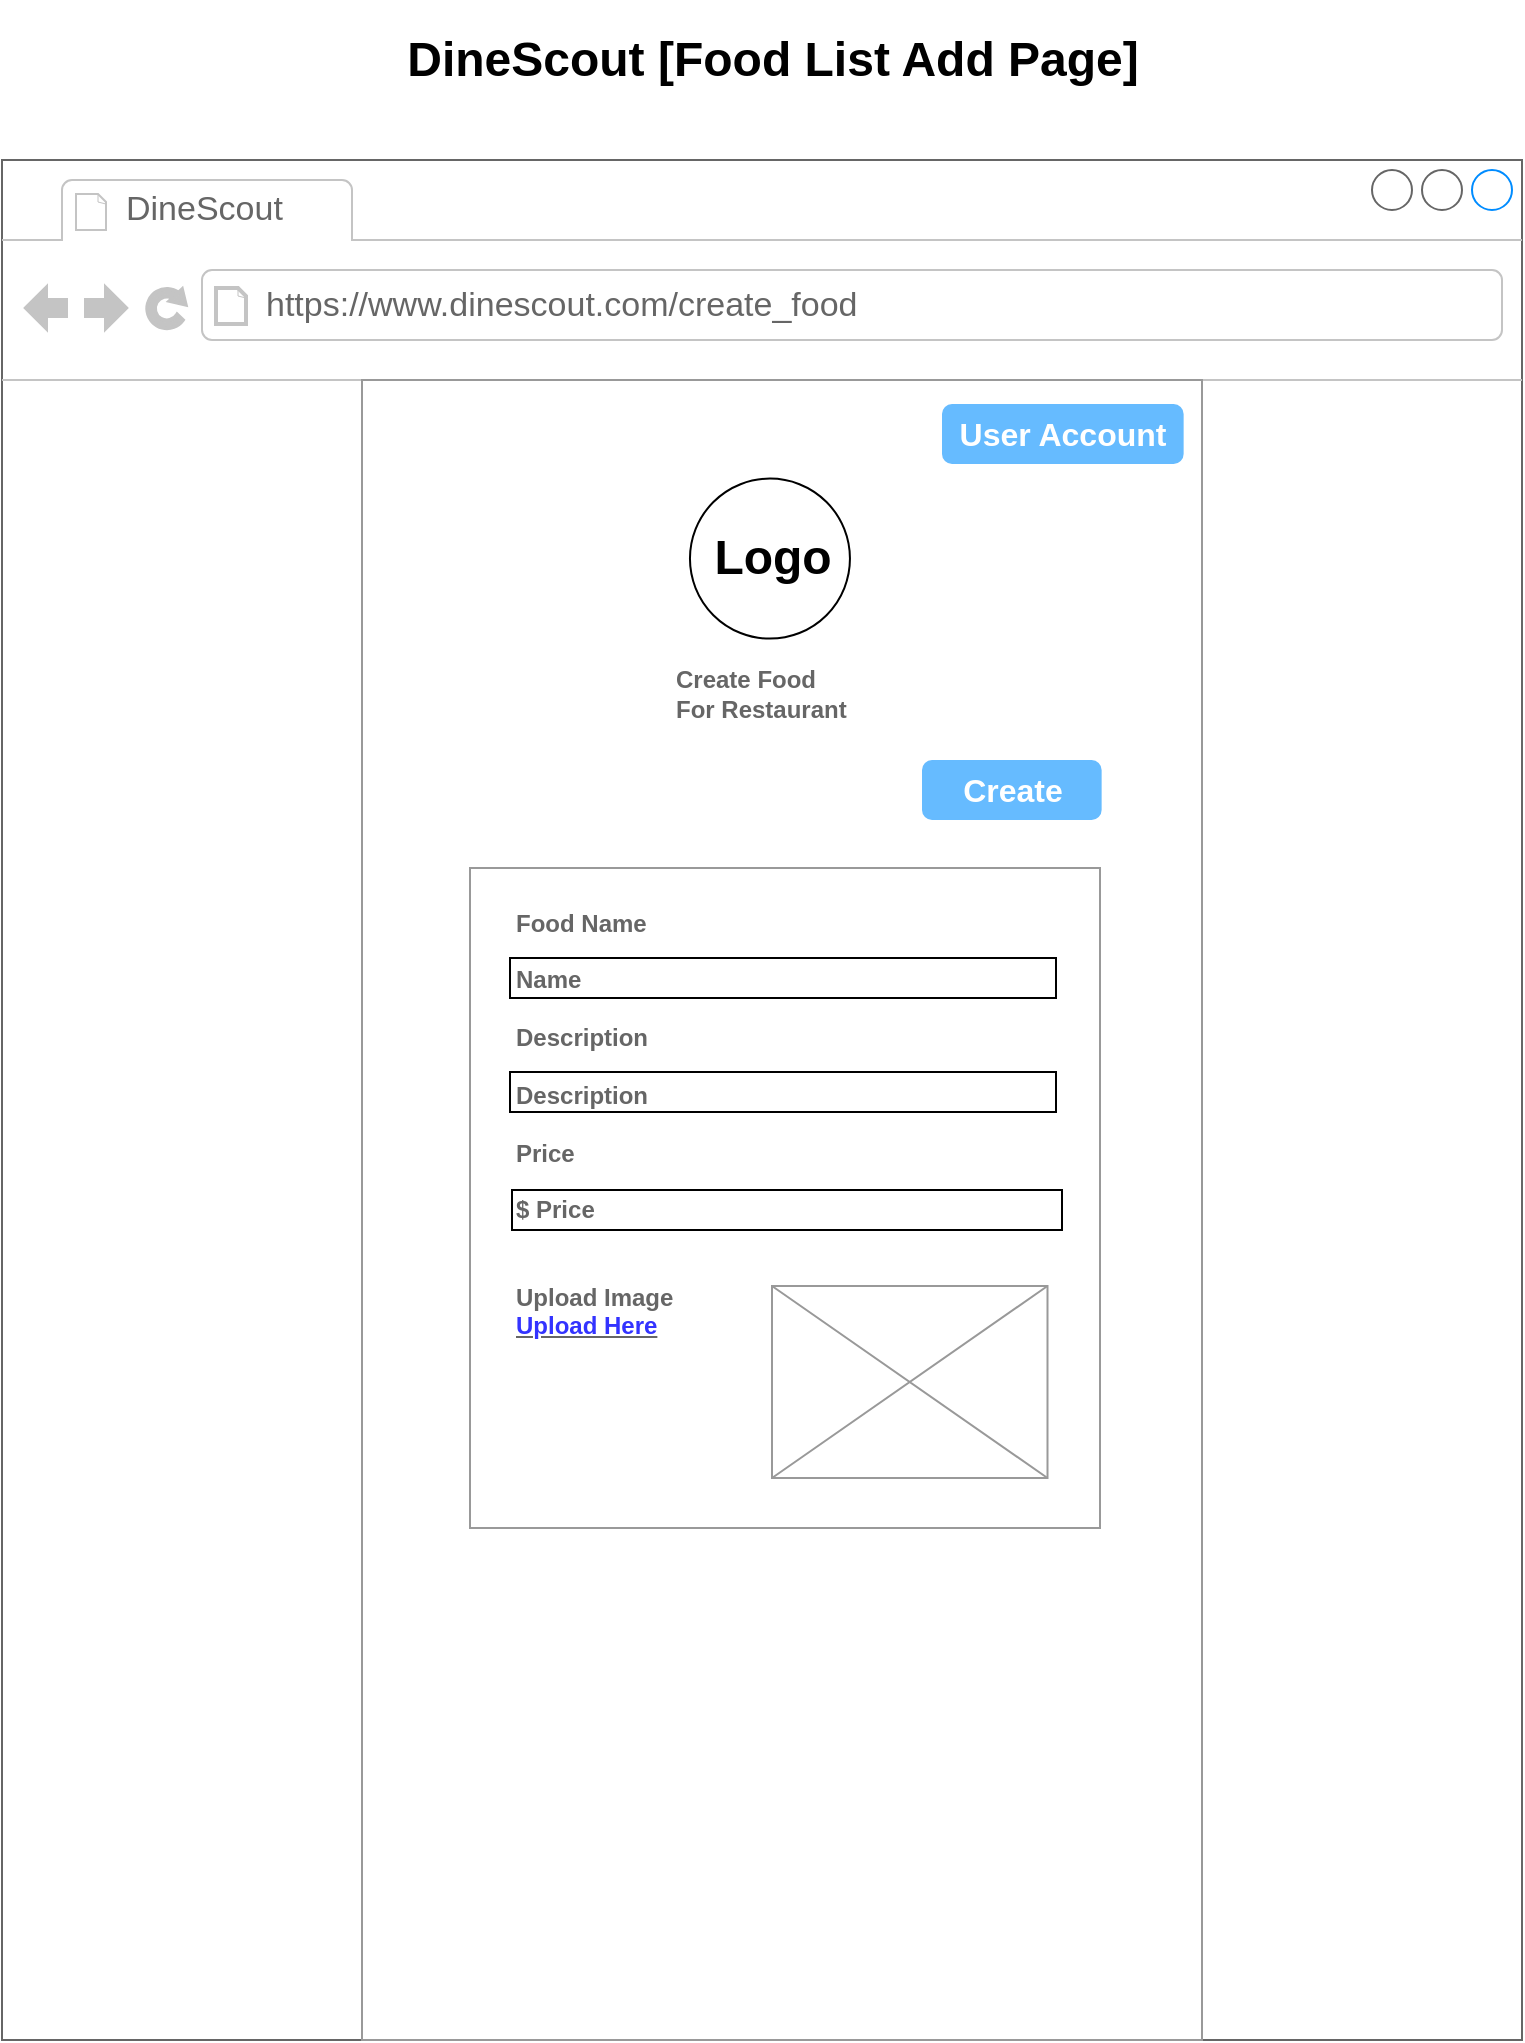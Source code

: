 <mxfile version="24.8.0">
  <diagram name="Page-1" id="zuUL0wKJrNIPzHb3tSHN">
    <mxGraphModel dx="1498" dy="1097" grid="1" gridSize="10" guides="1" tooltips="1" connect="1" arrows="1" fold="1" page="1" pageScale="1" pageWidth="850" pageHeight="1100" math="0" shadow="0">
      <root>
        <mxCell id="0" />
        <mxCell id="1" parent="0" />
        <mxCell id="AvygrkO9rlU_DCxi-ut3-1" value="" style="strokeWidth=1;shadow=0;dashed=0;align=center;html=1;shape=mxgraph.mockup.containers.browserWindow;rSize=0;strokeColor=#666666;strokeColor2=#008cff;strokeColor3=#c4c4c4;mainText=,;recursiveResize=0;" vertex="1" parent="1">
          <mxGeometry x="40" y="120" width="760" height="940" as="geometry" />
        </mxCell>
        <mxCell id="AvygrkO9rlU_DCxi-ut3-2" value="DineScout" style="strokeWidth=1;shadow=0;dashed=0;align=center;html=1;shape=mxgraph.mockup.containers.anchor;fontSize=17;fontColor=#666666;align=left;whiteSpace=wrap;" vertex="1" parent="AvygrkO9rlU_DCxi-ut3-1">
          <mxGeometry x="60" y="12" width="110" height="26" as="geometry" />
        </mxCell>
        <mxCell id="AvygrkO9rlU_DCxi-ut3-3" value="https://www.dinescout.com/create_food" style="strokeWidth=1;shadow=0;dashed=0;align=center;html=1;shape=mxgraph.mockup.containers.anchor;rSize=0;fontSize=17;fontColor=#666666;align=left;" vertex="1" parent="AvygrkO9rlU_DCxi-ut3-1">
          <mxGeometry x="130" y="60" width="250" height="26" as="geometry" />
        </mxCell>
        <mxCell id="AvygrkO9rlU_DCxi-ut3-4" value="" style="strokeWidth=1;shadow=0;dashed=0;align=center;html=1;shape=mxgraph.mockup.forms.rrect;rSize=0;strokeColor=#999999;fillColor=#ffffff;" vertex="1" parent="AvygrkO9rlU_DCxi-ut3-1">
          <mxGeometry x="180" y="110" width="420" height="830" as="geometry" />
        </mxCell>
        <mxCell id="AvygrkO9rlU_DCxi-ut3-5" value="&lt;b&gt;Create Food&lt;/b&gt;&lt;div&gt;&lt;b&gt;For Restaurant&lt;/b&gt;&lt;/div&gt;" style="strokeWidth=1;shadow=0;dashed=0;align=center;html=1;shape=mxgraph.mockup.forms.anchor;fontSize=12;fontColor=#666666;align=left;resizeWidth=1;spacingLeft=0;" vertex="1" parent="AvygrkO9rlU_DCxi-ut3-4">
          <mxGeometry width="273" height="40" relative="1" as="geometry">
            <mxPoint x="155" y="137" as="offset" />
          </mxGeometry>
        </mxCell>
        <mxCell id="AvygrkO9rlU_DCxi-ut3-7" value="" style="ellipse;whiteSpace=wrap;html=1;aspect=fixed;" vertex="1" parent="AvygrkO9rlU_DCxi-ut3-4">
          <mxGeometry x="163.98" y="49.303" width="80" height="80" as="geometry" />
        </mxCell>
        <mxCell id="AvygrkO9rlU_DCxi-ut3-8" value="Logo" style="text;strokeColor=none;fillColor=none;html=1;fontSize=24;fontStyle=1;verticalAlign=middle;align=center;" vertex="1" parent="AvygrkO9rlU_DCxi-ut3-4">
          <mxGeometry x="100" y="66.61" width="210" height="45.39" as="geometry" />
        </mxCell>
        <mxCell id="AvygrkO9rlU_DCxi-ut3-9" value="Create" style="strokeWidth=1;shadow=0;dashed=0;align=center;html=1;shape=mxgraph.mockup.forms.rrect;rSize=5;strokeColor=none;fontColor=#ffffff;fillColor=#66bbff;fontSize=16;fontStyle=1;" vertex="1" parent="AvygrkO9rlU_DCxi-ut3-4">
          <mxGeometry x="280" y="190" width="89.82" height="30" as="geometry" />
        </mxCell>
        <mxCell id="AvygrkO9rlU_DCxi-ut3-14" value="User Account" style="strokeWidth=1;shadow=0;dashed=0;align=center;html=1;shape=mxgraph.mockup.forms.rrect;rSize=5;strokeColor=none;fontColor=#ffffff;fillColor=#66bbff;fontSize=16;fontStyle=1;" vertex="1" parent="AvygrkO9rlU_DCxi-ut3-4">
          <mxGeometry x="290" y="12" width="120.82" height="30" as="geometry" />
        </mxCell>
        <mxCell id="AvygrkO9rlU_DCxi-ut3-16" value="DineScout [Food List Add Page]" style="text;strokeColor=none;fillColor=none;html=1;fontSize=24;fontStyle=1;verticalAlign=middle;align=center;" vertex="1" parent="1">
          <mxGeometry x="375" y="40" width="100" height="60" as="geometry" />
        </mxCell>
        <mxCell id="AvygrkO9rlU_DCxi-ut3-17" value="" style="strokeWidth=1;shadow=0;dashed=0;align=center;html=1;shape=mxgraph.mockup.forms.rrect;rSize=0;strokeColor=#999999;fontColor=#666666;align=left;spacingLeft=5;resizeWidth=1;" vertex="1" parent="1">
          <mxGeometry x="274" y="474" width="315" height="330" as="geometry" />
        </mxCell>
        <mxCell id="AvygrkO9rlU_DCxi-ut3-18" value="" style="verticalLabelPosition=bottom;shadow=0;dashed=0;align=center;html=1;verticalAlign=top;strokeWidth=1;shape=mxgraph.mockup.graphics.simpleIcon;strokeColor=#999999;" vertex="1" parent="1">
          <mxGeometry x="425" y="683" width="137.75" height="96" as="geometry" />
        </mxCell>
        <mxCell id="AvygrkO9rlU_DCxi-ut3-24" value="" style="rounded=0;whiteSpace=wrap;html=1;" vertex="1" parent="1">
          <mxGeometry x="294" y="519" width="273" height="20" as="geometry" />
        </mxCell>
        <mxCell id="AvygrkO9rlU_DCxi-ut3-25" value="" style="rounded=0;whiteSpace=wrap;html=1;" vertex="1" parent="1">
          <mxGeometry x="294" y="576" width="273" height="20" as="geometry" />
        </mxCell>
        <mxCell id="AvygrkO9rlU_DCxi-ut3-26" value="" style="rounded=0;whiteSpace=wrap;html=1;" vertex="1" parent="1">
          <mxGeometry x="295" y="635" width="275" height="20" as="geometry" />
        </mxCell>
        <mxCell id="AvygrkO9rlU_DCxi-ut3-28" value="&lt;div&gt;&lt;b&gt;Food Name&lt;/b&gt;&lt;/div&gt;&lt;div&gt;&lt;b&gt;&lt;br&gt;&lt;/b&gt;&lt;/div&gt;&lt;div&gt;&lt;b&gt;Name&lt;/b&gt;&lt;/div&gt;&lt;div&gt;&lt;b&gt;&lt;br&gt;&lt;/b&gt;&lt;/div&gt;&lt;div&gt;&lt;b&gt;Description&lt;/b&gt;&lt;/div&gt;&lt;div&gt;&lt;b&gt;&lt;br&gt;&lt;/b&gt;&lt;/div&gt;&lt;div&gt;&lt;b&gt;Description&lt;/b&gt;&lt;/div&gt;&lt;div&gt;&lt;b&gt;&lt;br&gt;&lt;/b&gt;&lt;/div&gt;&lt;div&gt;&lt;b&gt;Price&lt;/b&gt;&lt;/div&gt;&lt;div&gt;&lt;b&gt;&lt;br&gt;&lt;/b&gt;&lt;/div&gt;&lt;div&gt;&lt;b&gt;$ Price&lt;/b&gt;&lt;/div&gt;&lt;div&gt;&lt;b&gt;&lt;br&gt;&lt;/b&gt;&lt;/div&gt;&lt;div&gt;&lt;b&gt;&lt;br&gt;&lt;/b&gt;&lt;/div&gt;&lt;div&gt;&lt;b&gt;Upload Image&lt;/b&gt;&lt;/div&gt;&lt;div&gt;&lt;b&gt;&lt;u&gt;&lt;font color=&quot;#3333ff&quot;&gt;Upload Here&lt;/font&gt;&lt;/u&gt;&lt;/b&gt;&lt;/div&gt;" style="strokeWidth=1;shadow=0;dashed=0;align=center;html=1;shape=mxgraph.mockup.forms.anchor;fontSize=12;fontColor=#666666;align=left;resizeWidth=1;spacingLeft=0;perimeterSpacing=5;" vertex="1" parent="1">
          <mxGeometry x="294.75" y="582" width="273" height="40" as="geometry" />
        </mxCell>
      </root>
    </mxGraphModel>
  </diagram>
</mxfile>
